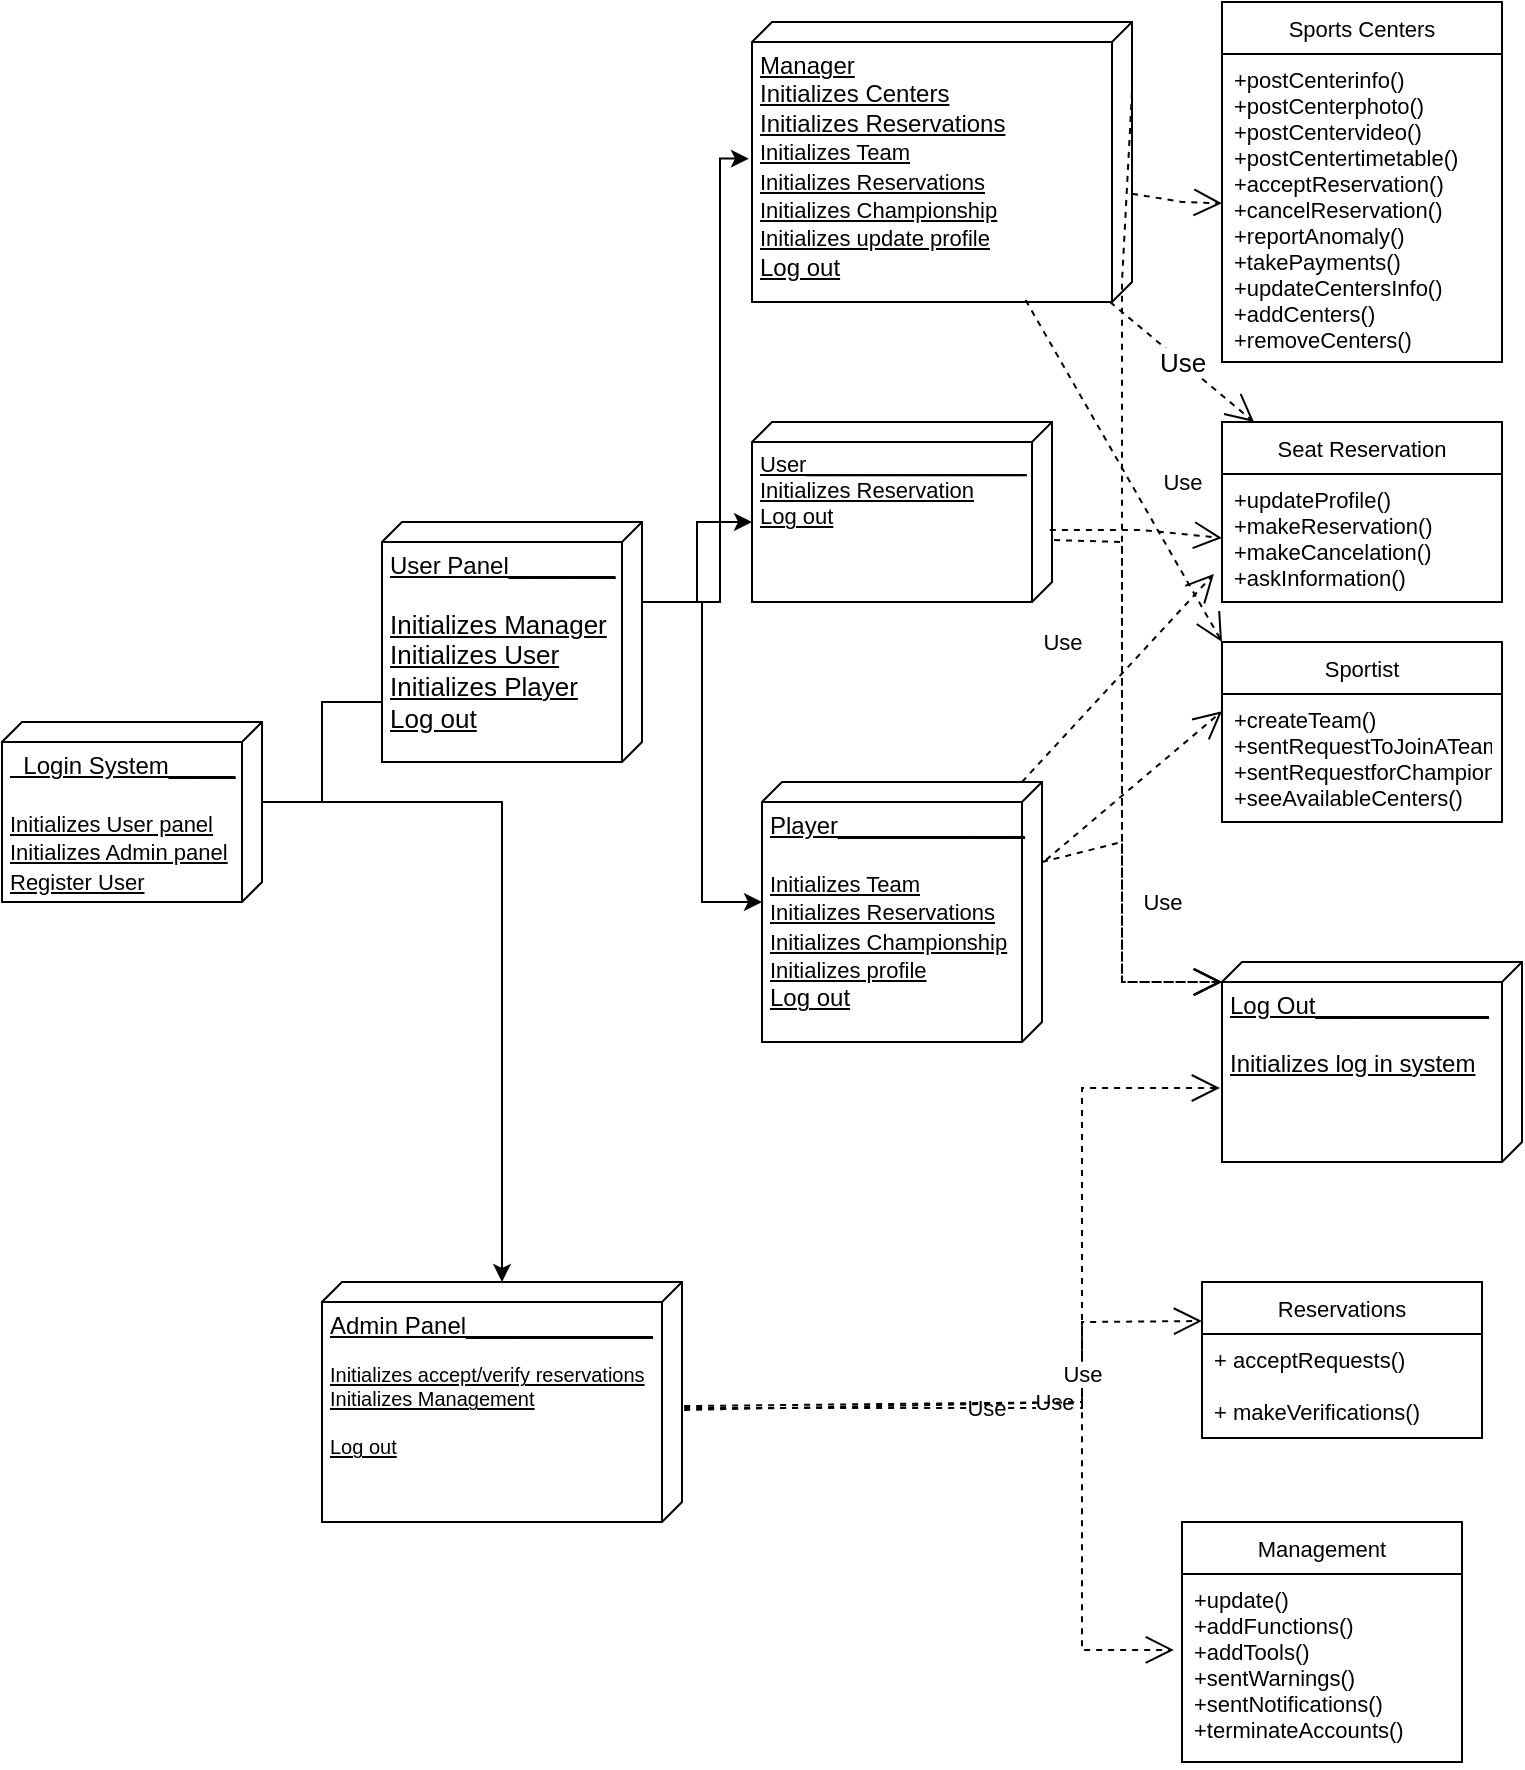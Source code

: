 <mxfile version="20.0.0" type="device"><diagram id="qIOHz28l7jP4fR5oCBCF" name="Page-1"><mxGraphModel dx="1902" dy="965" grid="1" gridSize="10" guides="1" tooltips="1" connect="1" arrows="1" fold="1" page="1" pageScale="1" pageWidth="850" pageHeight="1100" math="0" shadow="0"><root><mxCell id="0"/><mxCell id="1" parent="0"/><mxCell id="n7oAv6rSZv9kKHxF7oFl-1" value="&lt;!doctype html&gt;&#10;&lt;html lang=&quot;en&quot;&gt;&#10;    &lt;head&gt;&#10;        &lt;meta charset=&quot;utf-8&quot;/&gt;&#10;        &lt;title&gt;Creately&lt;/title&gt;&#10;        &lt;base href=&quot;/d/&quot;&gt;&#10;        &lt;meta name=&quot;viewport&quot; content=&quot;width=device-width, initial-scale=1&quot;&gt;&#10;        &lt;meta name=&quot;google&quot; content=&quot;notranslate&quot;&gt;&#10;        &lt;link rel=&quot;icon&quot; type=&quot;image/x-icon&quot; href=&quot;favicon.ico&quot;&gt;&#10;        &lt;link rel=&quot;preconnect&quot; href=&quot;https://fonts.googleapis.com&quot;&gt;&#10;        &lt;link rel=&quot;preconnect&quot; href=&quot;https://fonts.gstatic.com&quot; crossorigin&gt;&#10;        &lt;link href=&quot;https://fonts.googleapis.com/css2?family=Questrial&amp;display=swap&quot; rel=&quot;stylesheet&quot;&gt;&#10;        &lt;link href=&quot;https://fonts.googleapis.com/css2?family=Open+Sans:wght@400;600&amp;display=swap&quot; rel=&quot;stylesheet&quot;&gt; &#10;&#10;        &lt;script src=&quot;https://fast.wistia.com/assets/external/E-v1.js&quot; async&gt;&lt;/script&gt;&#10;        &lt;script type=&quot;text/javascript&quot; charset=&quot;utf-8&quot; src=&quot;https://auth.creately.com/js/gravity-3.1.1.js&quot;&gt;&lt;/script&gt;&#10;        &lt;script type=&quot;text/javascript&quot;&gt;&#10;            /**&#10;             * Transportation layer in Socket cluster requires global to be defined.&#10;             * Their library has a bug reported as it is not setting the global variable&#10;             * by default. Hence adding it over here.&#10;             */&#10;            var global = global || window;&#10;        &lt;/script&gt;&#10;        &lt;script type=&quot;text/javascript&quot;&gt;&#10;            /**&#10;             * Zone.js patches requestAnimationFrame which will add an overhead to rendering.&#10;             * By setting this before loading zone.js, patching can be disabled for rAF.&#10;             * Reference: https://github.com/angular/zone.js/blob/master/MODULE.md&#10;             */&#10;            __Zone_disable_requestAnimationFrame = true;&#10;        &lt;/script&gt;&#10;            &lt;script type=&quot;text/javascript&quot; src=&quot;https://www.datadoghq-browser-agent.com/datadog-logs-us.js&quot;&gt;&lt;/script&gt;&#10;            &lt;script type=&quot;text/javascript&quot;&gt;&#10;                ;(function(p,l,o,w,i,n,g){if(!p[i]){p.GlobalSnowplowNamespace = p.GlobalSnowplowNamespace || [];&#10;                p.GlobalSnowplowNamespace.push(i);p[i]=function(){(p[i].q = p[i].q || []).push(arguments)&#10;                };p[i].q=p[i].q||[];n=l.createElement(o);g=l.getElementsByTagName(o)[0];n.async=1;&#10;                n.src=w;g.parentNode.insertBefore(n,g)}}(window,document,&quot;script&quot;,&quot;https://creately.com/static/js/creately-analytics-2.7.2.js&quot;,&quot;snowplow&quot;));&#10;                window.snowplowschema='iglu:com.creately/creately_app_events/jsonschema/1-0-0';&#10;                window.snowplow('newTracker', 'cf', 'evts.creately.com', {&#10;                    appId: 'nucleus',&#10;                    cookieDomain: '*.creately.com',&#10;                    contexts: {&#10;                        webPage: true,&#10;                        performanceTiming: true,&#10;                        gaCookies: true,&#10;                        geolocation: false&#10;                    }&#10;                });&#10;            &lt;/script&gt;&#10;&#10;            &lt;!-- Google Analytics --&gt;&#10;            &lt;script&gt;&#10;                (function(i,s,o,g,r,a,m){i['GoogleAnalyticsObject']=r;i[r]=i[r]||function(){&#10;                (i[r].q=i[r].q||[]).push(arguments)},i[r].l=1*new Date();a=s.createElement(o),&#10;                m=s.getElementsByTagName(o)[0];a.async=1;a.src=g;m.parentNode.insertBefore(a,m)&#10;                })(window,document,'script','https://www.google-analytics.com/analytics.js','ga');&#10;&#10;                ga('create', 'UA-5454460-1', 'auto');&#10;                ga('send', 'pageview');&#10;            &lt;/script&gt;&#10;            &lt;!-- End Google Analytics --&gt;&#10;&#10;&#10;            &lt;script type=&quot;text/javascript&quot;&gt;&#10;                (function(e,t){var n=e.amplitude||{_q:[],_iq:{}};var r=t.createElement(&quot;script&quot;)&#10;                ;r.type=&quot;text/javascript&quot;;r.async=true&#10;                ;r.src=&quot;https://cdn.amplitude.com/libs/amplitude-4.4.0-min.gz.js&quot;&#10;                ;r.onload=function(){if(e.amplitude.runQueuedFunctions){&#10;                e.amplitude.runQueuedFunctions()}else{&#10;                console.log(&quot;[Amplitude] Error: could not load SDK&quot;)}}&#10;                ;var i=t.getElementsByTagName(&quot;script&quot;)[0];i.parentNode.insertBefore(r,i)&#10;                ;function s(e,t){e.prototype[t]=function(){&#10;                this._q.push([t].concat(Array.prototype.slice.call(arguments,0)));return this}}&#10;                var o=function(){this._q=[];return this}&#10;                ;var a=[&quot;add&quot;,&quot;append&quot;,&quot;clearAll&quot;,&quot;prepend&quot;,&quot;set&quot;,&quot;setOnce&quot;,&quot;unset&quot;]&#10;                ;for(var u=0;u&lt;a.length;u++){s(o,a[u])}n.Identify=o;var c=function(){this._q=[]&#10;                ;return this}&#10;                ;var l=[&quot;setProductId&quot;,&quot;setQuantity&quot;,&quot;setPrice&quot;,&quot;setRevenueType&quot;,&quot;setEventProperties&quot;]&#10;                ;for(var p=0;p&lt;l.length;p++){s(c,l[p])}n.Revenue=c&#10;                ;var d=[&quot;init&quot;,&quot;logEvent&quot;,&quot;logRevenue&quot;,&quot;setUserId&quot;,&quot;setUserProperties&quot;,&quot;setOptOut&quot;,&quot;setVersionName&quot;,&quot;setDomain&quot;,&quot;setDeviceId&quot;,&quot;setGlobalUserProperties&quot;,&quot;identify&quot;,&quot;clearUserProperties&quot;,&quot;setGroup&quot;,&quot;logRevenueV2&quot;,&quot;regenerateDeviceId&quot;,&quot;logEventWithTimestamp&quot;,&quot;logEventWithGroups&quot;,&quot;setSessionId&quot;,&quot;resetSessionId&quot;]&#10;                ;function v(e){function t(t){e[t]=function(){&#10;                e._q.push([t].concat(Array.prototype.slice.call(arguments,0)))}}&#10;                for(var n=0;n&lt;d.length;n++){t(d[n])}}v(n);n.getInstance=function(e){&#10;                e=(!e||e.length===0?&quot;$default_instance&quot;:e).toLowerCase()&#10;                ;if(!n._iq.hasOwnProperty(e)){n._iq[e]={_q:[]};v(n._iq[e])}return n._iq[e]}&#10;                ;e.amplitude=n})(window,document);&#10;&#10;                amplitude.getInstance().init(&quot;3c83710c4e8d0432e916a96de1813ea7&quot;);&#10;            &lt;/script&gt;&#10;&#10;            &lt;!-- Start of creately Zendesk Widget script --&gt;&#10;            &lt;script id=&quot;ze-snippet&quot; src=&quot;https://static.zdassets.com/ekr/snippet.js?key=46cacf06-b92d-41e6-b33b-e32a92299d31&quot;&gt;&lt;/script&gt;&#10;            &lt;script type=&quot;text/javascript&quot;&gt;&#10;                zE('webWidget', 'hide');&#10;                zE('webWidget:on', 'close', () =&gt; {&#10;                    zE('webWidget', 'hide')&#10;                });&#10;                zE('webWidget:on', 'open', () =&gt; {&#10;                    // Hide Zendesk Logo from the Live Chat&#10;                    setTimeout(function(){&#10;                        var ifEles = document.getElementsByTagName(&quot;iframe&quot;);&#10;                        for (var x=0; x &lt; ifEles.length; x++) {&#10;                            if (ifEles[x].id === &quot;webWidget&quot;) {&#10;                                var zdDoc = ifEles[x].contentWindow ? ifEles[x].contentWindow.document : ifEles[x].contentDocument;&#10;                                var els = zdDoc.querySelectorAll(&quot;a.sc-1slnzzg-0.kkUEer&quot;);&#10;                                if (els.length == 1) {&#10;                                    els[0].style.visibility=&quot;hidden&quot;;&#10;                                }&#10;                            }&#10;                        };&#10;                    }, 500);&#10;                });&#10;            &lt;/script&gt;&#10;            &lt;!-- End of creately Zendesk Widget script --&gt;&#10;&#10;            &lt;script type=&quot;text/javascript&quot;&gt;&#10;                (function () {&#10;                    window.sib = {&#10;                        equeue: [],&#10;                        client_key: &quot;frquwtfct2n4yih85oc0yzsk&quot;&#10;                    };&#10;                    window.sendinblue = {};&#10;                    for (var j = ['track', 'identify', 'trackLink', 'page'], i = 0; i &lt; j.length; i++) {&#10;                        (function (k) {&#10;                            window.sendinblue[k] = function () {&#10;                                var arg = Array.prototype.slice.call(arguments);&#10;                                (window.sib[k] || function () {&#10;                                    var t = {};&#10;                                    t[k] = arg;&#10;                                    window.sib.equeue.push(t);&#10;                                })(arg[0], arg[1], arg[2]);&#10;                            };&#10;                        })(j[i]);&#10;                    }&#10;                    var n = document.createElement(&quot;script&quot;),&#10;                        i = document.getElementsByTagName(&quot;script&quot;)[0];&#10;                    n.type = &quot;text/javascript&quot;, n.id = &quot;sendinblue-js&quot;, n.async = !0, n.src = &quot;https://sibautomation.com/sa.js?key=&quot; + window.sib.client_key, i.parentNode.insertBefore(n, i), window.sendinblue.page();&#10;                })();&#10;            &lt;/script&gt;&#10;    &lt;link rel=&quot;stylesheet&quot; href=&quot;/d/styles.d5dc8664c752cdde89ac.css&quot;&gt;&lt;/head&gt;&#10;    &lt;body&gt;&#10;        &lt;div id=&quot;auth-ui&quot;&gt;&lt;/div&gt;&#10;        &lt;app-root&gt;&lt;/app-root&gt;&#10;    &lt;script src=&quot;/d/runtime.7cfb62e12001c180f978.js&quot; defer&gt;&lt;/script&gt;&lt;script src=&quot;/d/polyfills-es5.5b5de7dc7f1f7be69dd4.js&quot; nomodule defer&gt;&lt;/script&gt;&lt;script src=&quot;/d/polyfills.40280f7a9bece931f797.js&quot; defer&gt;&lt;/script&gt;&lt;script src=&quot;/d/main.b67d3420eb77ffbbaead.js&quot; defer&gt;&lt;/script&gt;&lt;/body&gt;&#10;&lt;/html&gt;" style="text;whiteSpace=wrap;html=1;" vertex="1" parent="1"><mxGeometry x="220" y="320" width="30" height="40" as="geometry"/></mxCell><mxCell id="n7oAv6rSZv9kKHxF7oFl-43" style="edgeStyle=orthogonalEdgeStyle;rounded=0;orthogonalLoop=1;jettySize=auto;html=1;exitX=0;exitY=0;exitDx=40;exitDy=0;exitPerimeter=0;entryX=0;entryY=0;entryDx=90;entryDy=70;entryPerimeter=0;fontSize=11;" edge="1" parent="1" source="n7oAv6rSZv9kKHxF7oFl-2" target="n7oAv6rSZv9kKHxF7oFl-3"><mxGeometry relative="1" as="geometry"/></mxCell><mxCell id="n7oAv6rSZv9kKHxF7oFl-44" style="edgeStyle=orthogonalEdgeStyle;rounded=0;orthogonalLoop=1;jettySize=auto;html=1;exitX=0;exitY=0;exitDx=40;exitDy=0;exitPerimeter=0;fontSize=11;" edge="1" parent="1" source="n7oAv6rSZv9kKHxF7oFl-2" target="n7oAv6rSZv9kKHxF7oFl-8"><mxGeometry relative="1" as="geometry"/></mxCell><mxCell id="n7oAv6rSZv9kKHxF7oFl-2" value="&amp;nbsp; Login System_____&lt;br&gt;&lt;font style=&quot;font-size: 11px;&quot;&gt;&lt;br&gt;Initializes User panel&lt;br&gt;Initializes Admin panel&lt;br&gt;Register User&lt;br&gt;&lt;/font&gt;" style="verticalAlign=top;align=left;spacingTop=8;spacingLeft=2;spacingRight=12;shape=cube;size=10;direction=south;fontStyle=4;html=1;" vertex="1" parent="1"><mxGeometry x="60" y="420" width="130" height="90" as="geometry"/></mxCell><mxCell id="n7oAv6rSZv9kKHxF7oFl-45" style="edgeStyle=orthogonalEdgeStyle;rounded=0;orthogonalLoop=1;jettySize=auto;html=1;exitX=0;exitY=0;exitDx=40;exitDy=0;exitPerimeter=0;fontSize=11;entryX=0.488;entryY=1.008;entryDx=0;entryDy=0;entryPerimeter=0;" edge="1" parent="1" source="n7oAv6rSZv9kKHxF7oFl-3" target="n7oAv6rSZv9kKHxF7oFl-5"><mxGeometry relative="1" as="geometry"><mxPoint x="400" y="200" as="targetPoint"/><Array as="points"><mxPoint x="419" y="360"/></Array></mxGeometry></mxCell><mxCell id="n7oAv6rSZv9kKHxF7oFl-46" style="edgeStyle=orthogonalEdgeStyle;rounded=0;orthogonalLoop=1;jettySize=auto;html=1;exitX=0;exitY=0;exitDx=40;exitDy=0;exitPerimeter=0;entryX=0;entryY=0;entryDx=50;entryDy=150;entryPerimeter=0;fontSize=11;" edge="1" parent="1" source="n7oAv6rSZv9kKHxF7oFl-3" target="n7oAv6rSZv9kKHxF7oFl-9"><mxGeometry relative="1" as="geometry"/></mxCell><mxCell id="n7oAv6rSZv9kKHxF7oFl-47" style="edgeStyle=orthogonalEdgeStyle;rounded=0;orthogonalLoop=1;jettySize=auto;html=1;exitX=0;exitY=0;exitDx=40;exitDy=0;exitPerimeter=0;fontSize=11;entryX=0;entryY=0;entryDx=60;entryDy=140;entryPerimeter=0;" edge="1" parent="1" source="n7oAv6rSZv9kKHxF7oFl-3" target="n7oAv6rSZv9kKHxF7oFl-6"><mxGeometry relative="1" as="geometry"><mxPoint x="410" y="450" as="targetPoint"/></mxGeometry></mxCell><mxCell id="n7oAv6rSZv9kKHxF7oFl-3" value="User Panel________&lt;br&gt;&lt;br&gt;&lt;font style=&quot;font-size: 13px;&quot;&gt;&lt;font style=&quot;font-size: 13px;&quot;&gt;Initializes Manager&lt;br&gt;Initializes User&lt;br&gt;Initializes Player&lt;br&gt;&lt;/font&gt;Log out&lt;/font&gt;" style="verticalAlign=top;align=left;spacingTop=8;spacingLeft=2;spacingRight=12;shape=cube;size=10;direction=south;fontStyle=4;html=1;" vertex="1" parent="1"><mxGeometry x="250" y="320" width="130" height="120" as="geometry"/></mxCell><mxCell id="n7oAv6rSZv9kKHxF7oFl-5" value="Manager&lt;br&gt;Initializes Centers&lt;br&gt;Initializes Reservations&lt;br&gt;&lt;span style=&quot;font-size: 11px;&quot;&gt;Initializes Team&lt;/span&gt;&lt;br style=&quot;font-size: 11px;&quot;&gt;&lt;span style=&quot;font-size: 11px;&quot;&gt;Initializes Reservations&lt;/span&gt;&lt;br style=&quot;font-size: 11px;&quot;&gt;&lt;span style=&quot;font-size: 11px;&quot;&gt;Initializes Championship&lt;/span&gt;&lt;br style=&quot;font-size: 11px;&quot;&gt;&lt;span style=&quot;font-size: 11px;&quot;&gt;Initializes update profile&lt;/span&gt;&lt;br&gt;Log out" style="verticalAlign=top;align=left;spacingTop=8;spacingLeft=2;spacingRight=12;shape=cube;size=10;direction=south;fontStyle=4;html=1;" vertex="1" parent="1"><mxGeometry x="435" y="70" width="190" height="140" as="geometry"/></mxCell><mxCell id="n7oAv6rSZv9kKHxF7oFl-6" value="Player______________&lt;br&gt;&lt;br&gt;&lt;font style=&quot;font-size: 11px;&quot;&gt;Initializes Team&lt;br&gt;Initializes Reservations&lt;br&gt;Initializes Championship&lt;br&gt;Initializes profile&lt;br&gt;&lt;/font&gt;Log out" style="verticalAlign=top;align=left;spacingTop=8;spacingLeft=2;spacingRight=12;shape=cube;size=10;direction=south;fontStyle=4;html=1;" vertex="1" parent="1"><mxGeometry x="440" y="450" width="140" height="130" as="geometry"/></mxCell><mxCell id="n7oAv6rSZv9kKHxF7oFl-7" value="Log Out_____________&lt;br&gt;&lt;br&gt;Initializes log in system" style="verticalAlign=top;align=left;spacingTop=8;spacingLeft=2;spacingRight=12;shape=cube;size=10;direction=south;fontStyle=4;html=1;" vertex="1" parent="1"><mxGeometry x="670" y="540" width="150" height="100" as="geometry"/></mxCell><mxCell id="n7oAv6rSZv9kKHxF7oFl-8" value="&lt;span style=&quot;font-size: 12px;&quot;&gt;Admin Panel______________&lt;/span&gt;&lt;br style=&quot;font-size: 12px;&quot;&gt;&lt;br style=&quot;font-size: 12px;&quot;&gt;&lt;font style=&quot;font-size: 10px;&quot;&gt;Initializes accept/verify reservations&lt;br style=&quot;&quot;&gt;Initializes Management&lt;br style=&quot;&quot;&gt;&lt;br style=&quot;&quot;&gt;Log out&lt;/font&gt;" style="verticalAlign=top;align=left;spacingTop=8;spacingLeft=2;spacingRight=12;shape=cube;size=10;direction=south;fontStyle=4;html=1;fontSize=10;" vertex="1" parent="1"><mxGeometry x="220" y="700" width="180" height="120" as="geometry"/></mxCell><mxCell id="n7oAv6rSZv9kKHxF7oFl-9" value="&lt;font style=&quot;font-size: 11px;&quot;&gt;User__________________&lt;br&gt;Initializes Reservation&lt;br&gt;Log out&lt;br&gt;&lt;br&gt;&lt;br&gt;&lt;br&gt;&lt;br&gt;&lt;/font&gt;" style="verticalAlign=top;align=left;spacingTop=8;spacingLeft=2;spacingRight=12;shape=cube;size=10;direction=south;fontStyle=4;html=1;fontSize=10;" vertex="1" parent="1"><mxGeometry x="435" y="270" width="150" height="90" as="geometry"/></mxCell><mxCell id="n7oAv6rSZv9kKHxF7oFl-10" value="Sports Centers" style="swimlane;fontStyle=0;childLayout=stackLayout;horizontal=1;startSize=26;fillColor=none;horizontalStack=0;resizeParent=1;resizeParentMax=0;resizeLast=0;collapsible=1;marginBottom=0;fontSize=11;" vertex="1" parent="1"><mxGeometry x="670" y="60" width="140" height="180" as="geometry"/></mxCell><mxCell id="n7oAv6rSZv9kKHxF7oFl-11" value="+postCenterinfo()&#10;+postCenterphoto()&#10;+postCentervideo()&#10;+postCentertimetable()&#10;+acceptReservation()&#10;+cancelReservation()&#10;+reportAnomaly()&#10;+takePayments()&#10;+updateCentersInfo()&#10;+addCenters()&#10;+removeCenters() &#10;" style="text;strokeColor=none;fillColor=none;align=left;verticalAlign=top;spacingLeft=4;spacingRight=4;overflow=hidden;rotatable=0;points=[[0,0.5],[1,0.5]];portConstraint=eastwest;fontSize=11;" vertex="1" parent="n7oAv6rSZv9kKHxF7oFl-10"><mxGeometry y="26" width="140" height="154" as="geometry"/></mxCell><mxCell id="n7oAv6rSZv9kKHxF7oFl-18" value="Seat Reservation" style="swimlane;fontStyle=0;childLayout=stackLayout;horizontal=1;startSize=26;fillColor=none;horizontalStack=0;resizeParent=1;resizeParentMax=0;resizeLast=0;collapsible=1;marginBottom=0;fontSize=11;" vertex="1" parent="1"><mxGeometry x="670" y="270" width="140" height="90" as="geometry"/></mxCell><mxCell id="n7oAv6rSZv9kKHxF7oFl-19" value="+updateProfile()&#10;+makeReservation()&#10;+makeCancelation()&#10;+askInformation() &#10;" style="text;strokeColor=none;fillColor=none;align=left;verticalAlign=top;spacingLeft=4;spacingRight=4;overflow=hidden;rotatable=0;points=[[0,0.5],[1,0.5]];portConstraint=eastwest;fontSize=11;" vertex="1" parent="n7oAv6rSZv9kKHxF7oFl-18"><mxGeometry y="26" width="140" height="64" as="geometry"/></mxCell><mxCell id="n7oAv6rSZv9kKHxF7oFl-24" value="Sportist" style="swimlane;fontStyle=0;childLayout=stackLayout;horizontal=1;startSize=26;fillColor=none;horizontalStack=0;resizeParent=1;resizeParentMax=0;resizeLast=0;collapsible=1;marginBottom=0;fontSize=11;" vertex="1" parent="1"><mxGeometry x="670" y="380" width="140" height="90" as="geometry"/></mxCell><mxCell id="n7oAv6rSZv9kKHxF7oFl-25" value="+createTeam()&#10;+sentRequestToJoinATeam()&#10;+sentRequestforChampionship()&#10;+seeAvailableCenters() &#10;" style="text;strokeColor=none;fillColor=none;align=left;verticalAlign=top;spacingLeft=4;spacingRight=4;overflow=hidden;rotatable=0;points=[[0,0.5],[1,0.5]];portConstraint=eastwest;fontSize=11;" vertex="1" parent="n7oAv6rSZv9kKHxF7oFl-24"><mxGeometry y="26" width="140" height="64" as="geometry"/></mxCell><mxCell id="n7oAv6rSZv9kKHxF7oFl-28" value="Use" style="endArrow=open;endSize=12;dashed=1;html=1;rounded=0;fontSize=11;" edge="1" parent="1" source="n7oAv6rSZv9kKHxF7oFl-5" target="n7oAv6rSZv9kKHxF7oFl-11"><mxGeometry x="0.235" y="-80" width="160" relative="1" as="geometry"><mxPoint x="580" y="210" as="sourcePoint"/><mxPoint x="740" y="210" as="targetPoint"/><Array as="points"><mxPoint x="650" y="160"/></Array><mxPoint as="offset"/></mxGeometry></mxCell><mxCell id="n7oAv6rSZv9kKHxF7oFl-29" value="Use" style="endArrow=open;endSize=12;dashed=1;html=1;rounded=0;fontSize=11;exitX=0.6;exitY=0.007;exitDx=0;exitDy=0;exitPerimeter=0;entryX=0;entryY=0.5;entryDx=0;entryDy=0;" edge="1" parent="1" source="n7oAv6rSZv9kKHxF7oFl-9" target="n7oAv6rSZv9kKHxF7oFl-19"><mxGeometry x="-0.86" y="-56" width="160" relative="1" as="geometry"><mxPoint x="590" y="310" as="sourcePoint"/><mxPoint x="740" y="310" as="targetPoint"/><Array as="points"><mxPoint x="630" y="324"/></Array><mxPoint as="offset"/></mxGeometry></mxCell><mxCell id="n7oAv6rSZv9kKHxF7oFl-30" value="Use" style="endArrow=open;endSize=12;dashed=1;html=1;rounded=0;fontSize=11;exitX=0.3;exitY=-0.014;exitDx=0;exitDy=0;exitPerimeter=0;entryX=0;entryY=0.385;entryDx=0;entryDy=0;entryPerimeter=0;" edge="1" parent="1" source="n7oAv6rSZv9kKHxF7oFl-6" target="n7oAv6rSZv9kKHxF7oFl-24"><mxGeometry x="-0.466" y="-53" width="160" relative="1" as="geometry"><mxPoint x="550" y="405" as="sourcePoint"/><mxPoint x="710" y="405" as="targetPoint"/><mxPoint y="1" as="offset"/></mxGeometry></mxCell><mxCell id="n7oAv6rSZv9kKHxF7oFl-31" value="Use" style="endArrow=open;endSize=12;dashed=1;html=1;rounded=0;fontSize=11;entryX=-0.029;entryY=0.781;entryDx=0;entryDy=0;entryPerimeter=0;" edge="1" parent="1" source="n7oAv6rSZv9kKHxF7oFl-6" target="n7oAv6rSZv9kKHxF7oFl-19"><mxGeometry x="-0.081" y="33" width="160" relative="1" as="geometry"><mxPoint x="510" y="379" as="sourcePoint"/><mxPoint x="670" y="379" as="targetPoint"/><mxPoint as="offset"/></mxGeometry></mxCell><mxCell id="n7oAv6rSZv9kKHxF7oFl-34" value="Use" style="endArrow=open;endSize=12;dashed=1;html=1;rounded=0;fontSize=11;exitX=0;exitY=0;exitDx=40;exitDy=0;exitPerimeter=0;entryX=0;entryY=0;entryDx=10;entryDy=150;entryPerimeter=0;" edge="1" parent="1" source="n7oAv6rSZv9kKHxF7oFl-6" target="n7oAv6rSZv9kKHxF7oFl-7"><mxGeometry x="-0.488" y="182" width="160" relative="1" as="geometry"><mxPoint x="570" y="500" as="sourcePoint"/><mxPoint x="620" y="590" as="targetPoint"/><Array as="points"><mxPoint x="620" y="480"/><mxPoint x="620" y="550"/></Array><mxPoint x="-152" y="-180" as="offset"/></mxGeometry></mxCell><mxCell id="n7oAv6rSZv9kKHxF7oFl-36" value="Use" style="endArrow=open;endSize=12;dashed=1;html=1;rounded=0;fontSize=11;exitX=0;exitY=0;exitDx=35;exitDy=0;exitPerimeter=0;" edge="1" parent="1" source="n7oAv6rSZv9kKHxF7oFl-5"><mxGeometry x="0.111" y="-30" width="160" relative="1" as="geometry"><mxPoint x="500" y="440" as="sourcePoint"/><mxPoint x="670" y="550" as="targetPoint"/><Array as="points"><mxPoint x="620" y="200"/><mxPoint x="620" y="550"/></Array><mxPoint as="offset"/></mxGeometry></mxCell><mxCell id="n7oAv6rSZv9kKHxF7oFl-37" value="Use" style="endArrow=open;endSize=12;dashed=1;html=1;rounded=0;fontSize=11;exitX=0.656;exitY=-0.007;exitDx=0;exitDy=0;exitPerimeter=0;" edge="1" parent="1" source="n7oAv6rSZv9kKHxF7oFl-9"><mxGeometry x="-0.448" y="-30" width="160" relative="1" as="geometry"><mxPoint x="500" y="440" as="sourcePoint"/><mxPoint x="670" y="550" as="targetPoint"/><Array as="points"><mxPoint x="620" y="330"/><mxPoint x="620" y="550"/></Array><mxPoint as="offset"/></mxGeometry></mxCell><mxCell id="n7oAv6rSZv9kKHxF7oFl-48" value="Reservations" style="swimlane;fontStyle=0;childLayout=stackLayout;horizontal=1;startSize=26;fillColor=none;horizontalStack=0;resizeParent=1;resizeParentMax=0;resizeLast=0;collapsible=1;marginBottom=0;fontSize=11;" vertex="1" parent="1"><mxGeometry x="660" y="700" width="140" height="78" as="geometry"/></mxCell><mxCell id="n7oAv6rSZv9kKHxF7oFl-49" value="+ acceptRequests()" style="text;strokeColor=none;fillColor=none;align=left;verticalAlign=top;spacingLeft=4;spacingRight=4;overflow=hidden;rotatable=0;points=[[0,0.5],[1,0.5]];portConstraint=eastwest;fontSize=11;" vertex="1" parent="n7oAv6rSZv9kKHxF7oFl-48"><mxGeometry y="26" width="140" height="26" as="geometry"/></mxCell><mxCell id="n7oAv6rSZv9kKHxF7oFl-50" value="+ makeVerifications()" style="text;strokeColor=none;fillColor=none;align=left;verticalAlign=top;spacingLeft=4;spacingRight=4;overflow=hidden;rotatable=0;points=[[0,0.5],[1,0.5]];portConstraint=eastwest;fontSize=11;" vertex="1" parent="n7oAv6rSZv9kKHxF7oFl-48"><mxGeometry y="52" width="140" height="26" as="geometry"/></mxCell><mxCell id="n7oAv6rSZv9kKHxF7oFl-52" value="Use" style="endArrow=open;endSize=12;dashed=1;html=1;rounded=0;fontSize=11;exitX=0.525;exitY=-0.006;exitDx=0;exitDy=0;exitPerimeter=0;entryX=0;entryY=0.25;entryDx=0;entryDy=0;" edge="1" parent="1" source="n7oAv6rSZv9kKHxF7oFl-8" target="n7oAv6rSZv9kKHxF7oFl-48"><mxGeometry width="160" relative="1" as="geometry"><mxPoint x="470" y="640" as="sourcePoint"/><mxPoint x="630" y="640" as="targetPoint"/><Array as="points"><mxPoint x="600" y="763"/><mxPoint x="600" y="720"/></Array></mxGeometry></mxCell><mxCell id="n7oAv6rSZv9kKHxF7oFl-53" value="Management" style="swimlane;fontStyle=0;childLayout=stackLayout;horizontal=1;startSize=26;fillColor=none;horizontalStack=0;resizeParent=1;resizeParentMax=0;resizeLast=0;collapsible=1;marginBottom=0;fontSize=11;" vertex="1" parent="1"><mxGeometry x="650" y="820" width="140" height="120" as="geometry"/></mxCell><mxCell id="n7oAv6rSZv9kKHxF7oFl-54" value="+update()&#10;+addFunctions()&#10;+addTools()&#10;+sentWarnings()&#10;+sentNotifications()&#10;+terminateAccounts() &#10;" style="text;strokeColor=none;fillColor=none;align=left;verticalAlign=top;spacingLeft=4;spacingRight=4;overflow=hidden;rotatable=0;points=[[0,0.5],[1,0.5]];portConstraint=eastwest;fontSize=11;" vertex="1" parent="n7oAv6rSZv9kKHxF7oFl-53"><mxGeometry y="26" width="140" height="94" as="geometry"/></mxCell><mxCell id="n7oAv6rSZv9kKHxF7oFl-57" value="Use" style="endArrow=open;endSize=12;dashed=1;html=1;rounded=0;fontSize=11;exitX=0.517;exitY=-0.006;exitDx=0;exitDy=0;exitPerimeter=0;entryX=-0.029;entryY=0.404;entryDx=0;entryDy=0;entryPerimeter=0;" edge="1" parent="1" source="n7oAv6rSZv9kKHxF7oFl-8" target="n7oAv6rSZv9kKHxF7oFl-54"><mxGeometry width="160" relative="1" as="geometry"><mxPoint x="410" y="760" as="sourcePoint"/><mxPoint x="600" y="890" as="targetPoint"/><Array as="points"><mxPoint x="600" y="760"/><mxPoint x="600" y="884"/></Array></mxGeometry></mxCell><mxCell id="n7oAv6rSZv9kKHxF7oFl-58" value="Use" style="endArrow=open;endSize=12;dashed=1;html=1;rounded=0;fontSize=11;exitX=0.533;exitY=-0.006;exitDx=0;exitDy=0;exitPerimeter=0;entryX=0.63;entryY=1.007;entryDx=0;entryDy=0;entryPerimeter=0;" edge="1" parent="1" source="n7oAv6rSZv9kKHxF7oFl-8" target="n7oAv6rSZv9kKHxF7oFl-7"><mxGeometry width="160" relative="1" as="geometry"><mxPoint x="470" y="740" as="sourcePoint"/><mxPoint x="630" y="740" as="targetPoint"/><Array as="points"><mxPoint x="600" y="760"/><mxPoint x="600" y="603"/></Array></mxGeometry></mxCell><mxCell id="n7oAv6rSZv9kKHxF7oFl-60" value="Use" style="endArrow=open;endSize=12;dashed=1;html=1;rounded=0;fontSize=13;" edge="1" parent="1" source="n7oAv6rSZv9kKHxF7oFl-5" target="n7oAv6rSZv9kKHxF7oFl-18"><mxGeometry width="160" relative="1" as="geometry"><mxPoint x="640" y="210" as="sourcePoint"/><mxPoint x="590" y="460" as="targetPoint"/></mxGeometry></mxCell><mxCell id="n7oAv6rSZv9kKHxF7oFl-61" value="Use" style="endArrow=open;endSize=12;dashed=1;html=1;rounded=0;fontSize=13;exitX=0.993;exitY=0.28;exitDx=0;exitDy=0;exitPerimeter=0;entryX=0;entryY=0;entryDx=0;entryDy=0;" edge="1" parent="1" source="n7oAv6rSZv9kKHxF7oFl-5" target="n7oAv6rSZv9kKHxF7oFl-24"><mxGeometry x="-0.333" y="52" width="160" relative="1" as="geometry"><mxPoint x="430" y="460" as="sourcePoint"/><mxPoint x="590" y="460" as="targetPoint"/><mxPoint as="offset"/></mxGeometry></mxCell></root></mxGraphModel></diagram></mxfile>